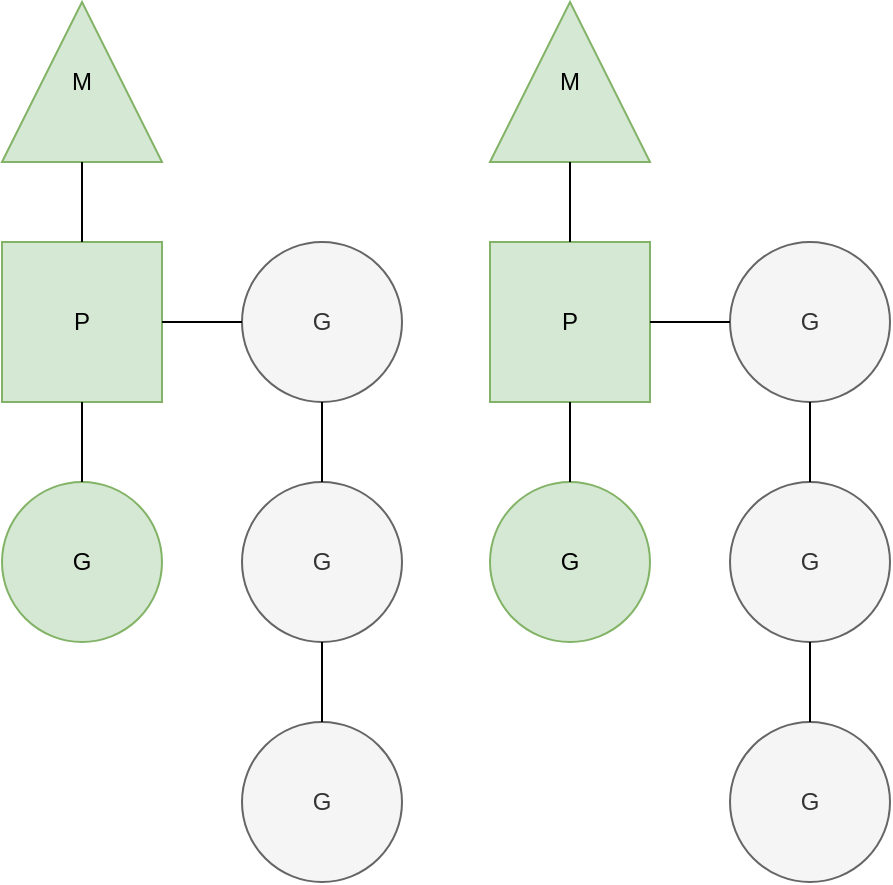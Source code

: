 <mxfile version="11.1.4" type="device"><diagram id="6a731a19-8d31-9384-78a2-239565b7b9f0" name="Page-1"><mxGraphModel dx="946" dy="605" grid="1" gridSize="10" guides="1" tooltips="1" connect="1" arrows="1" fold="1" page="1" pageScale="1" pageWidth="1169" pageHeight="827" background="#ffffff" math="0" shadow="0"><root><mxCell id="0"/><mxCell id="1" parent="0"/><mxCell id="5ccoVLEjJNrSDPQ3Lmj3-1784" value="M" style="triangle;whiteSpace=wrap;html=1;rotation=0;direction=north;fillColor=#d5e8d4;strokeColor=#82b366;" vertex="1" parent="1"><mxGeometry x="240" y="200" width="80" height="80" as="geometry"/></mxCell><mxCell id="5ccoVLEjJNrSDPQ3Lmj3-1787" value="P" style="whiteSpace=wrap;html=1;aspect=fixed;fillColor=#d5e8d4;strokeColor=#82b366;" vertex="1" parent="1"><mxGeometry x="240" y="320" width="80" height="80" as="geometry"/></mxCell><mxCell id="5ccoVLEjJNrSDPQ3Lmj3-1788" value="G" style="ellipse;whiteSpace=wrap;html=1;aspect=fixed;fillColor=#d5e8d4;strokeColor=#82b366;" vertex="1" parent="1"><mxGeometry x="240" y="440" width="80" height="80" as="geometry"/></mxCell><mxCell id="5ccoVLEjJNrSDPQ3Lmj3-1790" value="" style="endArrow=none;html=1;entryX=0;entryY=0.5;entryDx=0;entryDy=0;exitX=0.5;exitY=0;exitDx=0;exitDy=0;" edge="1" parent="1" source="5ccoVLEjJNrSDPQ3Lmj3-1787" target="5ccoVLEjJNrSDPQ3Lmj3-1784"><mxGeometry width="50" height="50" relative="1" as="geometry"><mxPoint x="450" y="310" as="sourcePoint"/><mxPoint x="500" y="260" as="targetPoint"/></mxGeometry></mxCell><mxCell id="5ccoVLEjJNrSDPQ3Lmj3-1792" value="" style="endArrow=none;html=1;entryX=0.5;entryY=1;entryDx=0;entryDy=0;exitX=0.5;exitY=0;exitDx=0;exitDy=0;" edge="1" parent="1" source="5ccoVLEjJNrSDPQ3Lmj3-1788" target="5ccoVLEjJNrSDPQ3Lmj3-1787"><mxGeometry width="50" height="50" relative="1" as="geometry"><mxPoint x="350" y="440" as="sourcePoint"/><mxPoint x="400" y="390" as="targetPoint"/></mxGeometry></mxCell><mxCell id="5ccoVLEjJNrSDPQ3Lmj3-1793" value="G" style="ellipse;whiteSpace=wrap;html=1;aspect=fixed;fillColor=#f5f5f5;strokeColor=#666666;fontColor=#333333;" vertex="1" parent="1"><mxGeometry x="360" y="320" width="80" height="80" as="geometry"/></mxCell><mxCell id="5ccoVLEjJNrSDPQ3Lmj3-1794" value="G" style="ellipse;whiteSpace=wrap;html=1;aspect=fixed;fillColor=#f5f5f5;strokeColor=#666666;fontColor=#333333;" vertex="1" parent="1"><mxGeometry x="360" y="440" width="80" height="80" as="geometry"/></mxCell><mxCell id="5ccoVLEjJNrSDPQ3Lmj3-1795" value="G" style="ellipse;whiteSpace=wrap;html=1;aspect=fixed;fillColor=#f5f5f5;strokeColor=#666666;fontColor=#333333;" vertex="1" parent="1"><mxGeometry x="360" y="560" width="80" height="80" as="geometry"/></mxCell><mxCell id="5ccoVLEjJNrSDPQ3Lmj3-1796" value="" style="endArrow=none;html=1;entryX=0;entryY=0.5;entryDx=0;entryDy=0;" edge="1" parent="1" source="5ccoVLEjJNrSDPQ3Lmj3-1787" target="5ccoVLEjJNrSDPQ3Lmj3-1793"><mxGeometry width="50" height="50" relative="1" as="geometry"><mxPoint x="290" y="450" as="sourcePoint"/><mxPoint x="290" y="410" as="targetPoint"/></mxGeometry></mxCell><mxCell id="5ccoVLEjJNrSDPQ3Lmj3-1797" value="" style="endArrow=none;html=1;entryX=0.5;entryY=1;entryDx=0;entryDy=0;" edge="1" parent="1" source="5ccoVLEjJNrSDPQ3Lmj3-1794" target="5ccoVLEjJNrSDPQ3Lmj3-1793"><mxGeometry width="50" height="50" relative="1" as="geometry"><mxPoint x="300" y="460" as="sourcePoint"/><mxPoint x="300" y="420" as="targetPoint"/></mxGeometry></mxCell><mxCell id="5ccoVLEjJNrSDPQ3Lmj3-1798" value="" style="endArrow=none;html=1;entryX=0.5;entryY=1;entryDx=0;entryDy=0;exitX=0.5;exitY=0;exitDx=0;exitDy=0;" edge="1" parent="1" source="5ccoVLEjJNrSDPQ3Lmj3-1795" target="5ccoVLEjJNrSDPQ3Lmj3-1794"><mxGeometry width="50" height="50" relative="1" as="geometry"><mxPoint x="310" y="470" as="sourcePoint"/><mxPoint x="310" y="430" as="targetPoint"/></mxGeometry></mxCell><mxCell id="5ccoVLEjJNrSDPQ3Lmj3-1799" value="M" style="triangle;whiteSpace=wrap;html=1;rotation=0;direction=north;fillColor=#d5e8d4;strokeColor=#82b366;" vertex="1" parent="1"><mxGeometry x="484" y="200" width="80" height="80" as="geometry"/></mxCell><mxCell id="5ccoVLEjJNrSDPQ3Lmj3-1800" value="P" style="whiteSpace=wrap;html=1;aspect=fixed;fillColor=#d5e8d4;strokeColor=#82b366;" vertex="1" parent="1"><mxGeometry x="484" y="320" width="80" height="80" as="geometry"/></mxCell><mxCell id="5ccoVLEjJNrSDPQ3Lmj3-1801" value="G" style="ellipse;whiteSpace=wrap;html=1;aspect=fixed;fillColor=#d5e8d4;strokeColor=#82b366;" vertex="1" parent="1"><mxGeometry x="484" y="440" width="80" height="80" as="geometry"/></mxCell><mxCell id="5ccoVLEjJNrSDPQ3Lmj3-1802" value="" style="endArrow=none;html=1;entryX=0;entryY=0.5;entryDx=0;entryDy=0;exitX=0.5;exitY=0;exitDx=0;exitDy=0;" edge="1" parent="1" source="5ccoVLEjJNrSDPQ3Lmj3-1800" target="5ccoVLEjJNrSDPQ3Lmj3-1799"><mxGeometry width="50" height="50" relative="1" as="geometry"><mxPoint x="694" y="310" as="sourcePoint"/><mxPoint x="744" y="260" as="targetPoint"/></mxGeometry></mxCell><mxCell id="5ccoVLEjJNrSDPQ3Lmj3-1803" value="" style="endArrow=none;html=1;entryX=0.5;entryY=1;entryDx=0;entryDy=0;exitX=0.5;exitY=0;exitDx=0;exitDy=0;" edge="1" parent="1" source="5ccoVLEjJNrSDPQ3Lmj3-1801" target="5ccoVLEjJNrSDPQ3Lmj3-1800"><mxGeometry width="50" height="50" relative="1" as="geometry"><mxPoint x="594" y="440" as="sourcePoint"/><mxPoint x="644" y="390" as="targetPoint"/></mxGeometry></mxCell><mxCell id="5ccoVLEjJNrSDPQ3Lmj3-1804" value="G" style="ellipse;whiteSpace=wrap;html=1;aspect=fixed;fillColor=#f5f5f5;strokeColor=#666666;fontColor=#333333;" vertex="1" parent="1"><mxGeometry x="604" y="320" width="80" height="80" as="geometry"/></mxCell><mxCell id="5ccoVLEjJNrSDPQ3Lmj3-1805" value="G" style="ellipse;whiteSpace=wrap;html=1;aspect=fixed;fillColor=#f5f5f5;strokeColor=#666666;fontColor=#333333;" vertex="1" parent="1"><mxGeometry x="604" y="440" width="80" height="80" as="geometry"/></mxCell><mxCell id="5ccoVLEjJNrSDPQ3Lmj3-1806" value="G" style="ellipse;whiteSpace=wrap;html=1;aspect=fixed;fillColor=#f5f5f5;strokeColor=#666666;fontColor=#333333;" vertex="1" parent="1"><mxGeometry x="604" y="560" width="80" height="80" as="geometry"/></mxCell><mxCell id="5ccoVLEjJNrSDPQ3Lmj3-1807" value="" style="endArrow=none;html=1;entryX=0;entryY=0.5;entryDx=0;entryDy=0;" edge="1" parent="1" source="5ccoVLEjJNrSDPQ3Lmj3-1800" target="5ccoVLEjJNrSDPQ3Lmj3-1804"><mxGeometry width="50" height="50" relative="1" as="geometry"><mxPoint x="534" y="450" as="sourcePoint"/><mxPoint x="534" y="410" as="targetPoint"/></mxGeometry></mxCell><mxCell id="5ccoVLEjJNrSDPQ3Lmj3-1808" value="" style="endArrow=none;html=1;entryX=0.5;entryY=1;entryDx=0;entryDy=0;" edge="1" parent="1" source="5ccoVLEjJNrSDPQ3Lmj3-1805" target="5ccoVLEjJNrSDPQ3Lmj3-1804"><mxGeometry width="50" height="50" relative="1" as="geometry"><mxPoint x="544" y="460" as="sourcePoint"/><mxPoint x="544" y="420" as="targetPoint"/></mxGeometry></mxCell><mxCell id="5ccoVLEjJNrSDPQ3Lmj3-1809" value="" style="endArrow=none;html=1;entryX=0.5;entryY=1;entryDx=0;entryDy=0;exitX=0.5;exitY=0;exitDx=0;exitDy=0;" edge="1" parent="1" source="5ccoVLEjJNrSDPQ3Lmj3-1806" target="5ccoVLEjJNrSDPQ3Lmj3-1805"><mxGeometry width="50" height="50" relative="1" as="geometry"><mxPoint x="554" y="470" as="sourcePoint"/><mxPoint x="554" y="430" as="targetPoint"/></mxGeometry></mxCell></root></mxGraphModel></diagram></mxfile>